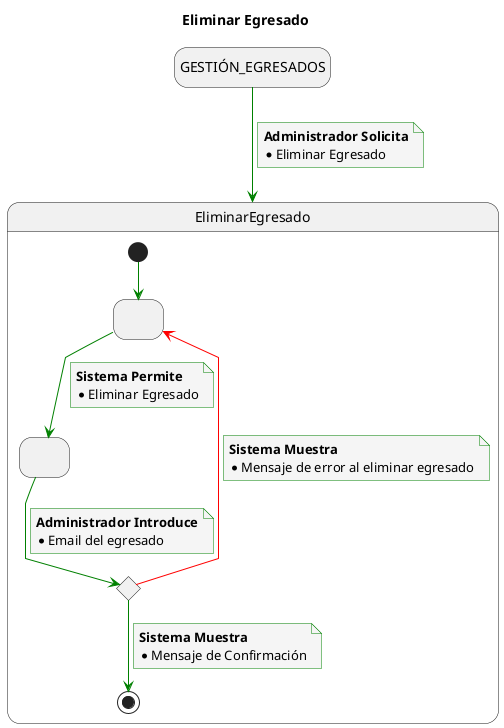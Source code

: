 @startuml

title Eliminar Egresado

skinparam {
    NoteBackgroundColor #whiteSmoke
    ArrowColor #green
    NoteBorderColor #green
    linetype polyline
}

hide empty description

state startState as "GESTIÓN_EGRESADOS"

startState --> EliminarEgresado
note on link
    <b>Administrador Solicita</b>
    * Eliminar Egresado
end note

state EliminarEgresado {
state 2 as " "
state 3 as " "
state 4 <<choice>>

[*] -down-> 2

2 -down-> 3
note on link
<b>Sistema Permite</b>
* Eliminar Egresado
end note

3 -down-> 4
note on link
<b>Administrador Introduce</b>
* Email del egresado
end note

4 -down-> [*]
note on link
<b>Sistema Muestra</b>
* Mensaje de Confirmación
end note

4 -[#red]-> 2
note on link
<b>Sistema Muestra</b>
* Mensaje de error al eliminar egresado
end note

}

@enduml